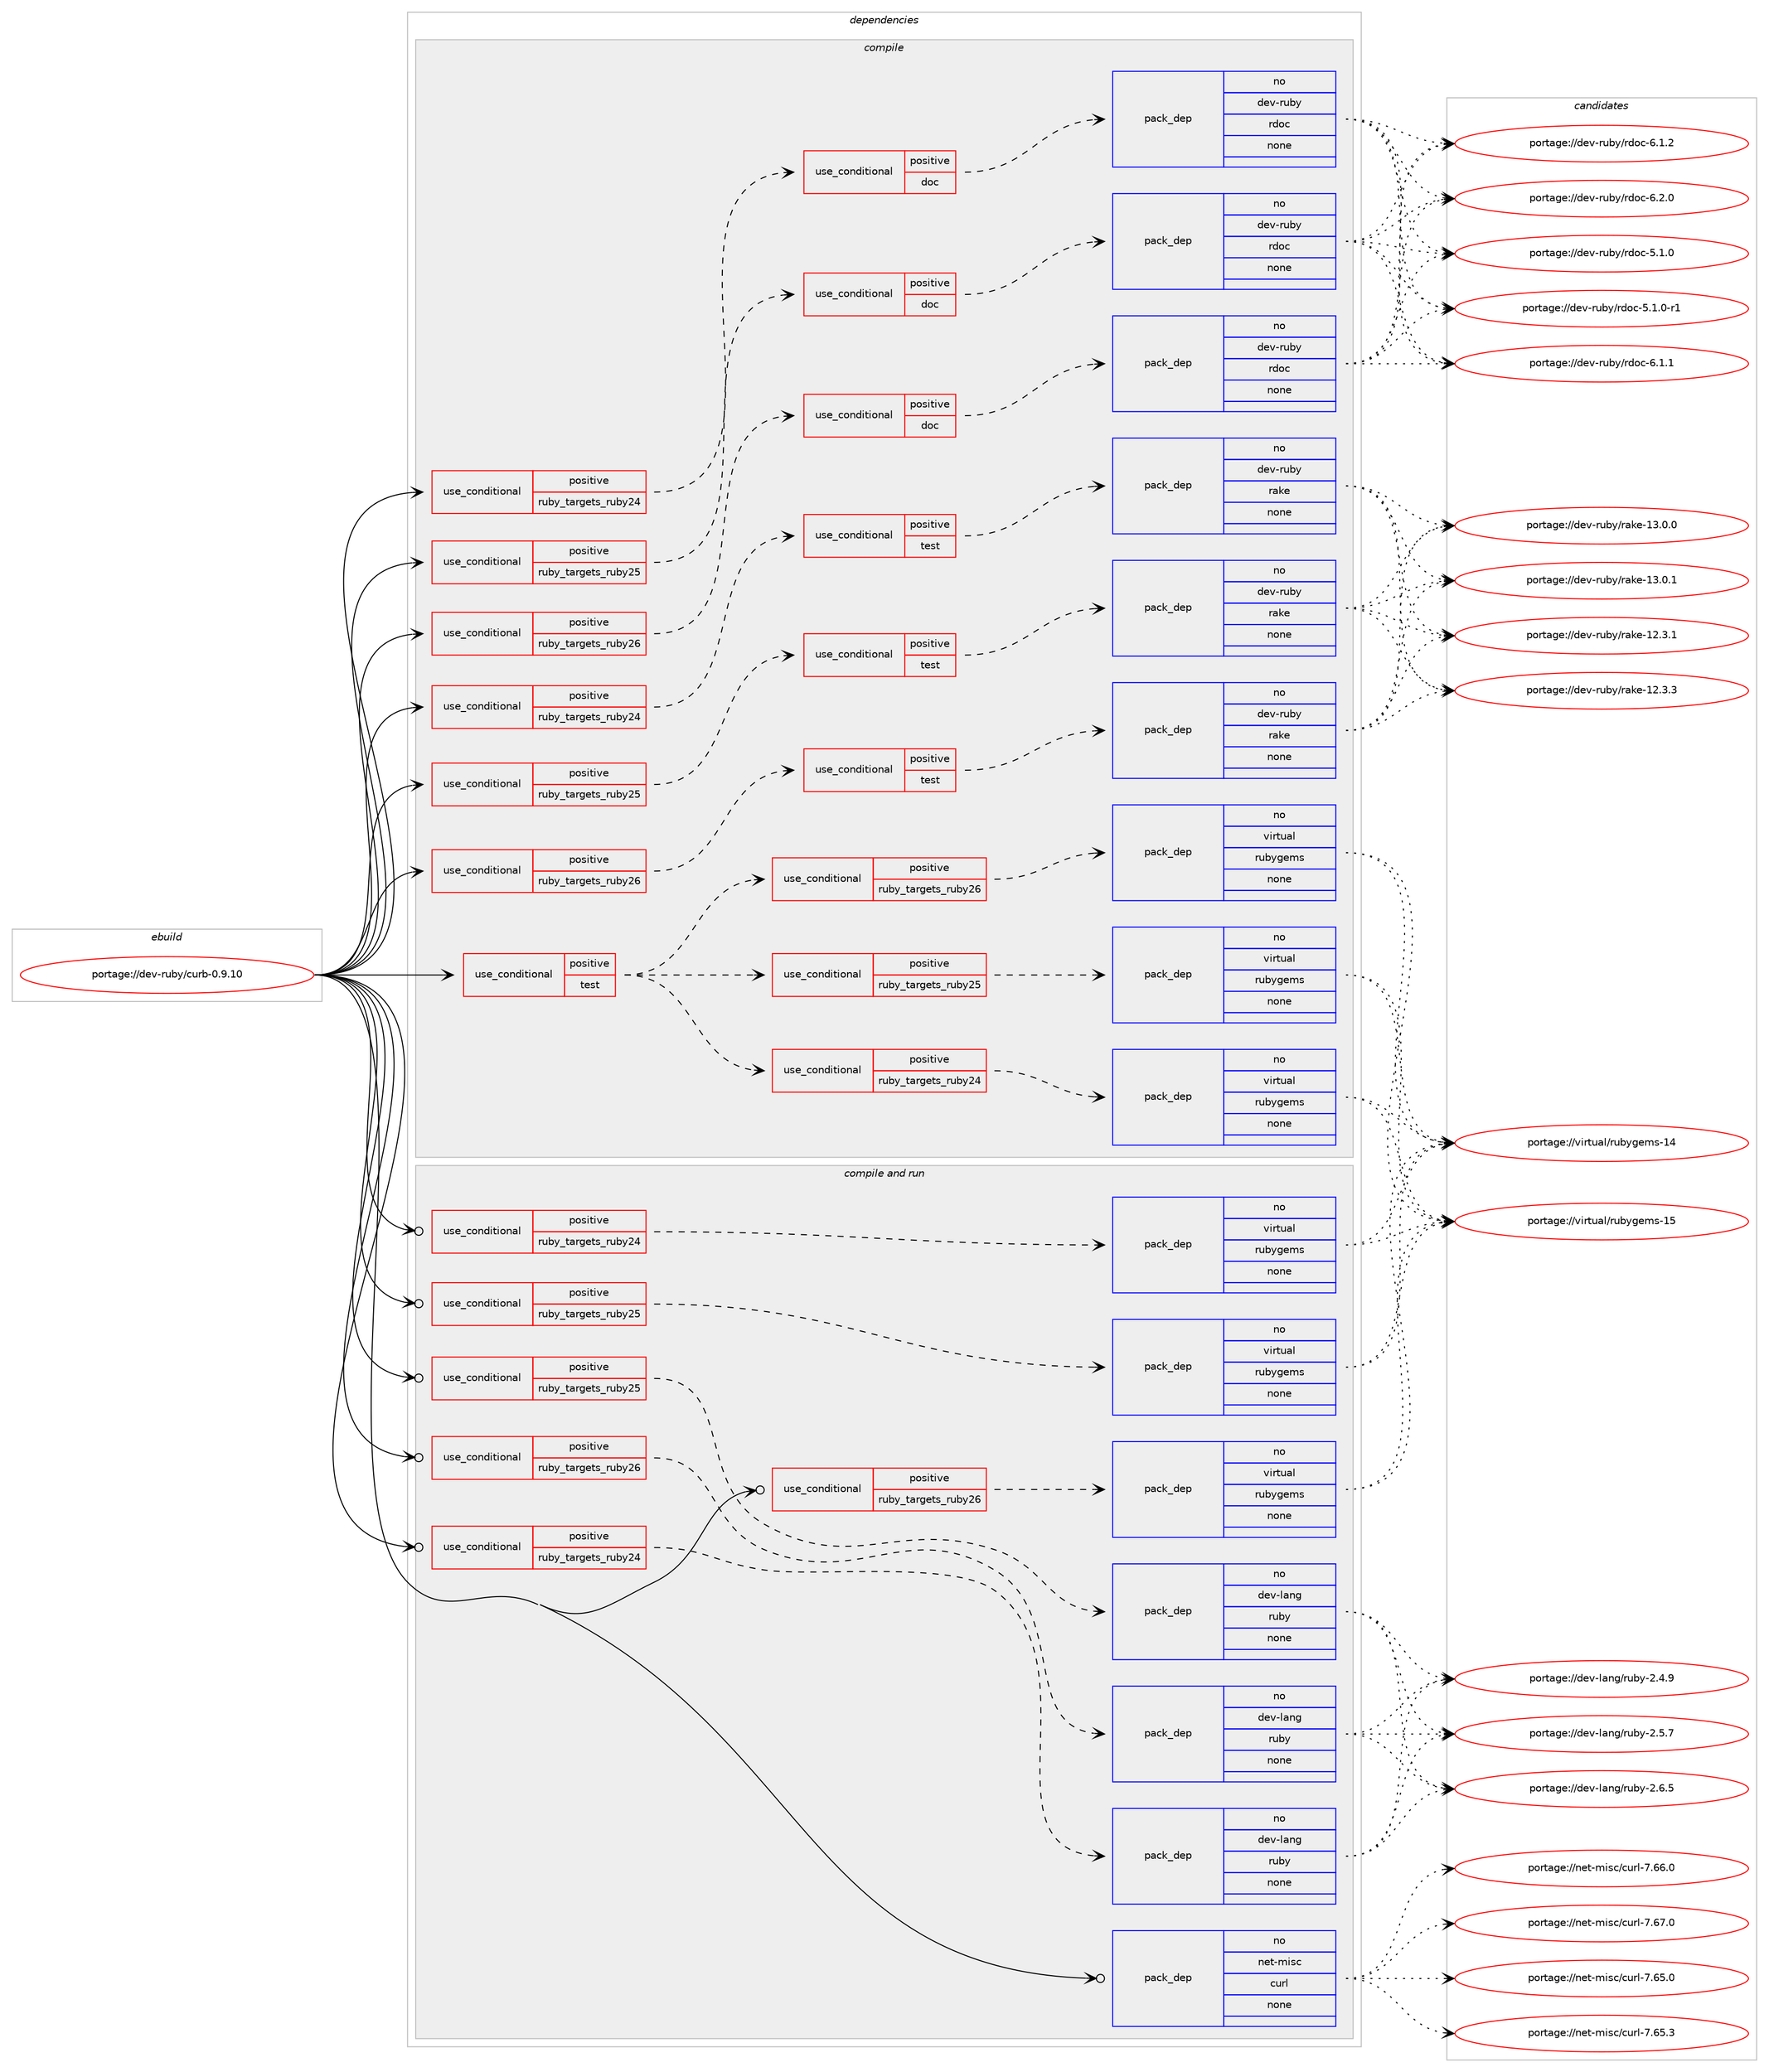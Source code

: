 digraph prolog {

# *************
# Graph options
# *************

newrank=true;
concentrate=true;
compound=true;
graph [rankdir=LR,fontname=Helvetica,fontsize=10,ranksep=1.5];#, ranksep=2.5, nodesep=0.2];
edge  [arrowhead=vee];
node  [fontname=Helvetica,fontsize=10];

# **********
# The ebuild
# **********

subgraph cluster_leftcol {
color=gray;
rank=same;
label=<<i>ebuild</i>>;
id [label="portage://dev-ruby/curb-0.9.10", color=red, width=4, href="../dev-ruby/curb-0.9.10.svg"];
}

# ****************
# The dependencies
# ****************

subgraph cluster_midcol {
color=gray;
label=<<i>dependencies</i>>;
subgraph cluster_compile {
fillcolor="#eeeeee";
style=filled;
label=<<i>compile</i>>;
subgraph cond50141 {
dependency217252 [label=<<TABLE BORDER="0" CELLBORDER="1" CELLSPACING="0" CELLPADDING="4"><TR><TD ROWSPAN="3" CELLPADDING="10">use_conditional</TD></TR><TR><TD>positive</TD></TR><TR><TD>ruby_targets_ruby24</TD></TR></TABLE>>, shape=none, color=red];
subgraph cond50142 {
dependency217253 [label=<<TABLE BORDER="0" CELLBORDER="1" CELLSPACING="0" CELLPADDING="4"><TR><TD ROWSPAN="3" CELLPADDING="10">use_conditional</TD></TR><TR><TD>positive</TD></TR><TR><TD>doc</TD></TR></TABLE>>, shape=none, color=red];
subgraph pack163630 {
dependency217254 [label=<<TABLE BORDER="0" CELLBORDER="1" CELLSPACING="0" CELLPADDING="4" WIDTH="220"><TR><TD ROWSPAN="6" CELLPADDING="30">pack_dep</TD></TR><TR><TD WIDTH="110">no</TD></TR><TR><TD>dev-ruby</TD></TR><TR><TD>rdoc</TD></TR><TR><TD>none</TD></TR><TR><TD></TD></TR></TABLE>>, shape=none, color=blue];
}
dependency217253:e -> dependency217254:w [weight=20,style="dashed",arrowhead="vee"];
}
dependency217252:e -> dependency217253:w [weight=20,style="dashed",arrowhead="vee"];
}
id:e -> dependency217252:w [weight=20,style="solid",arrowhead="vee"];
subgraph cond50143 {
dependency217255 [label=<<TABLE BORDER="0" CELLBORDER="1" CELLSPACING="0" CELLPADDING="4"><TR><TD ROWSPAN="3" CELLPADDING="10">use_conditional</TD></TR><TR><TD>positive</TD></TR><TR><TD>ruby_targets_ruby24</TD></TR></TABLE>>, shape=none, color=red];
subgraph cond50144 {
dependency217256 [label=<<TABLE BORDER="0" CELLBORDER="1" CELLSPACING="0" CELLPADDING="4"><TR><TD ROWSPAN="3" CELLPADDING="10">use_conditional</TD></TR><TR><TD>positive</TD></TR><TR><TD>test</TD></TR></TABLE>>, shape=none, color=red];
subgraph pack163631 {
dependency217257 [label=<<TABLE BORDER="0" CELLBORDER="1" CELLSPACING="0" CELLPADDING="4" WIDTH="220"><TR><TD ROWSPAN="6" CELLPADDING="30">pack_dep</TD></TR><TR><TD WIDTH="110">no</TD></TR><TR><TD>dev-ruby</TD></TR><TR><TD>rake</TD></TR><TR><TD>none</TD></TR><TR><TD></TD></TR></TABLE>>, shape=none, color=blue];
}
dependency217256:e -> dependency217257:w [weight=20,style="dashed",arrowhead="vee"];
}
dependency217255:e -> dependency217256:w [weight=20,style="dashed",arrowhead="vee"];
}
id:e -> dependency217255:w [weight=20,style="solid",arrowhead="vee"];
subgraph cond50145 {
dependency217258 [label=<<TABLE BORDER="0" CELLBORDER="1" CELLSPACING="0" CELLPADDING="4"><TR><TD ROWSPAN="3" CELLPADDING="10">use_conditional</TD></TR><TR><TD>positive</TD></TR><TR><TD>ruby_targets_ruby25</TD></TR></TABLE>>, shape=none, color=red];
subgraph cond50146 {
dependency217259 [label=<<TABLE BORDER="0" CELLBORDER="1" CELLSPACING="0" CELLPADDING="4"><TR><TD ROWSPAN="3" CELLPADDING="10">use_conditional</TD></TR><TR><TD>positive</TD></TR><TR><TD>doc</TD></TR></TABLE>>, shape=none, color=red];
subgraph pack163632 {
dependency217260 [label=<<TABLE BORDER="0" CELLBORDER="1" CELLSPACING="0" CELLPADDING="4" WIDTH="220"><TR><TD ROWSPAN="6" CELLPADDING="30">pack_dep</TD></TR><TR><TD WIDTH="110">no</TD></TR><TR><TD>dev-ruby</TD></TR><TR><TD>rdoc</TD></TR><TR><TD>none</TD></TR><TR><TD></TD></TR></TABLE>>, shape=none, color=blue];
}
dependency217259:e -> dependency217260:w [weight=20,style="dashed",arrowhead="vee"];
}
dependency217258:e -> dependency217259:w [weight=20,style="dashed",arrowhead="vee"];
}
id:e -> dependency217258:w [weight=20,style="solid",arrowhead="vee"];
subgraph cond50147 {
dependency217261 [label=<<TABLE BORDER="0" CELLBORDER="1" CELLSPACING="0" CELLPADDING="4"><TR><TD ROWSPAN="3" CELLPADDING="10">use_conditional</TD></TR><TR><TD>positive</TD></TR><TR><TD>ruby_targets_ruby25</TD></TR></TABLE>>, shape=none, color=red];
subgraph cond50148 {
dependency217262 [label=<<TABLE BORDER="0" CELLBORDER="1" CELLSPACING="0" CELLPADDING="4"><TR><TD ROWSPAN="3" CELLPADDING="10">use_conditional</TD></TR><TR><TD>positive</TD></TR><TR><TD>test</TD></TR></TABLE>>, shape=none, color=red];
subgraph pack163633 {
dependency217263 [label=<<TABLE BORDER="0" CELLBORDER="1" CELLSPACING="0" CELLPADDING="4" WIDTH="220"><TR><TD ROWSPAN="6" CELLPADDING="30">pack_dep</TD></TR><TR><TD WIDTH="110">no</TD></TR><TR><TD>dev-ruby</TD></TR><TR><TD>rake</TD></TR><TR><TD>none</TD></TR><TR><TD></TD></TR></TABLE>>, shape=none, color=blue];
}
dependency217262:e -> dependency217263:w [weight=20,style="dashed",arrowhead="vee"];
}
dependency217261:e -> dependency217262:w [weight=20,style="dashed",arrowhead="vee"];
}
id:e -> dependency217261:w [weight=20,style="solid",arrowhead="vee"];
subgraph cond50149 {
dependency217264 [label=<<TABLE BORDER="0" CELLBORDER="1" CELLSPACING="0" CELLPADDING="4"><TR><TD ROWSPAN="3" CELLPADDING="10">use_conditional</TD></TR><TR><TD>positive</TD></TR><TR><TD>ruby_targets_ruby26</TD></TR></TABLE>>, shape=none, color=red];
subgraph cond50150 {
dependency217265 [label=<<TABLE BORDER="0" CELLBORDER="1" CELLSPACING="0" CELLPADDING="4"><TR><TD ROWSPAN="3" CELLPADDING="10">use_conditional</TD></TR><TR><TD>positive</TD></TR><TR><TD>doc</TD></TR></TABLE>>, shape=none, color=red];
subgraph pack163634 {
dependency217266 [label=<<TABLE BORDER="0" CELLBORDER="1" CELLSPACING="0" CELLPADDING="4" WIDTH="220"><TR><TD ROWSPAN="6" CELLPADDING="30">pack_dep</TD></TR><TR><TD WIDTH="110">no</TD></TR><TR><TD>dev-ruby</TD></TR><TR><TD>rdoc</TD></TR><TR><TD>none</TD></TR><TR><TD></TD></TR></TABLE>>, shape=none, color=blue];
}
dependency217265:e -> dependency217266:w [weight=20,style="dashed",arrowhead="vee"];
}
dependency217264:e -> dependency217265:w [weight=20,style="dashed",arrowhead="vee"];
}
id:e -> dependency217264:w [weight=20,style="solid",arrowhead="vee"];
subgraph cond50151 {
dependency217267 [label=<<TABLE BORDER="0" CELLBORDER="1" CELLSPACING="0" CELLPADDING="4"><TR><TD ROWSPAN="3" CELLPADDING="10">use_conditional</TD></TR><TR><TD>positive</TD></TR><TR><TD>ruby_targets_ruby26</TD></TR></TABLE>>, shape=none, color=red];
subgraph cond50152 {
dependency217268 [label=<<TABLE BORDER="0" CELLBORDER="1" CELLSPACING="0" CELLPADDING="4"><TR><TD ROWSPAN="3" CELLPADDING="10">use_conditional</TD></TR><TR><TD>positive</TD></TR><TR><TD>test</TD></TR></TABLE>>, shape=none, color=red];
subgraph pack163635 {
dependency217269 [label=<<TABLE BORDER="0" CELLBORDER="1" CELLSPACING="0" CELLPADDING="4" WIDTH="220"><TR><TD ROWSPAN="6" CELLPADDING="30">pack_dep</TD></TR><TR><TD WIDTH="110">no</TD></TR><TR><TD>dev-ruby</TD></TR><TR><TD>rake</TD></TR><TR><TD>none</TD></TR><TR><TD></TD></TR></TABLE>>, shape=none, color=blue];
}
dependency217268:e -> dependency217269:w [weight=20,style="dashed",arrowhead="vee"];
}
dependency217267:e -> dependency217268:w [weight=20,style="dashed",arrowhead="vee"];
}
id:e -> dependency217267:w [weight=20,style="solid",arrowhead="vee"];
subgraph cond50153 {
dependency217270 [label=<<TABLE BORDER="0" CELLBORDER="1" CELLSPACING="0" CELLPADDING="4"><TR><TD ROWSPAN="3" CELLPADDING="10">use_conditional</TD></TR><TR><TD>positive</TD></TR><TR><TD>test</TD></TR></TABLE>>, shape=none, color=red];
subgraph cond50154 {
dependency217271 [label=<<TABLE BORDER="0" CELLBORDER="1" CELLSPACING="0" CELLPADDING="4"><TR><TD ROWSPAN="3" CELLPADDING="10">use_conditional</TD></TR><TR><TD>positive</TD></TR><TR><TD>ruby_targets_ruby24</TD></TR></TABLE>>, shape=none, color=red];
subgraph pack163636 {
dependency217272 [label=<<TABLE BORDER="0" CELLBORDER="1" CELLSPACING="0" CELLPADDING="4" WIDTH="220"><TR><TD ROWSPAN="6" CELLPADDING="30">pack_dep</TD></TR><TR><TD WIDTH="110">no</TD></TR><TR><TD>virtual</TD></TR><TR><TD>rubygems</TD></TR><TR><TD>none</TD></TR><TR><TD></TD></TR></TABLE>>, shape=none, color=blue];
}
dependency217271:e -> dependency217272:w [weight=20,style="dashed",arrowhead="vee"];
}
dependency217270:e -> dependency217271:w [weight=20,style="dashed",arrowhead="vee"];
subgraph cond50155 {
dependency217273 [label=<<TABLE BORDER="0" CELLBORDER="1" CELLSPACING="0" CELLPADDING="4"><TR><TD ROWSPAN="3" CELLPADDING="10">use_conditional</TD></TR><TR><TD>positive</TD></TR><TR><TD>ruby_targets_ruby25</TD></TR></TABLE>>, shape=none, color=red];
subgraph pack163637 {
dependency217274 [label=<<TABLE BORDER="0" CELLBORDER="1" CELLSPACING="0" CELLPADDING="4" WIDTH="220"><TR><TD ROWSPAN="6" CELLPADDING="30">pack_dep</TD></TR><TR><TD WIDTH="110">no</TD></TR><TR><TD>virtual</TD></TR><TR><TD>rubygems</TD></TR><TR><TD>none</TD></TR><TR><TD></TD></TR></TABLE>>, shape=none, color=blue];
}
dependency217273:e -> dependency217274:w [weight=20,style="dashed",arrowhead="vee"];
}
dependency217270:e -> dependency217273:w [weight=20,style="dashed",arrowhead="vee"];
subgraph cond50156 {
dependency217275 [label=<<TABLE BORDER="0" CELLBORDER="1" CELLSPACING="0" CELLPADDING="4"><TR><TD ROWSPAN="3" CELLPADDING="10">use_conditional</TD></TR><TR><TD>positive</TD></TR><TR><TD>ruby_targets_ruby26</TD></TR></TABLE>>, shape=none, color=red];
subgraph pack163638 {
dependency217276 [label=<<TABLE BORDER="0" CELLBORDER="1" CELLSPACING="0" CELLPADDING="4" WIDTH="220"><TR><TD ROWSPAN="6" CELLPADDING="30">pack_dep</TD></TR><TR><TD WIDTH="110">no</TD></TR><TR><TD>virtual</TD></TR><TR><TD>rubygems</TD></TR><TR><TD>none</TD></TR><TR><TD></TD></TR></TABLE>>, shape=none, color=blue];
}
dependency217275:e -> dependency217276:w [weight=20,style="dashed",arrowhead="vee"];
}
dependency217270:e -> dependency217275:w [weight=20,style="dashed",arrowhead="vee"];
}
id:e -> dependency217270:w [weight=20,style="solid",arrowhead="vee"];
}
subgraph cluster_compileandrun {
fillcolor="#eeeeee";
style=filled;
label=<<i>compile and run</i>>;
subgraph cond50157 {
dependency217277 [label=<<TABLE BORDER="0" CELLBORDER="1" CELLSPACING="0" CELLPADDING="4"><TR><TD ROWSPAN="3" CELLPADDING="10">use_conditional</TD></TR><TR><TD>positive</TD></TR><TR><TD>ruby_targets_ruby24</TD></TR></TABLE>>, shape=none, color=red];
subgraph pack163639 {
dependency217278 [label=<<TABLE BORDER="0" CELLBORDER="1" CELLSPACING="0" CELLPADDING="4" WIDTH="220"><TR><TD ROWSPAN="6" CELLPADDING="30">pack_dep</TD></TR><TR><TD WIDTH="110">no</TD></TR><TR><TD>dev-lang</TD></TR><TR><TD>ruby</TD></TR><TR><TD>none</TD></TR><TR><TD></TD></TR></TABLE>>, shape=none, color=blue];
}
dependency217277:e -> dependency217278:w [weight=20,style="dashed",arrowhead="vee"];
}
id:e -> dependency217277:w [weight=20,style="solid",arrowhead="odotvee"];
subgraph cond50158 {
dependency217279 [label=<<TABLE BORDER="0" CELLBORDER="1" CELLSPACING="0" CELLPADDING="4"><TR><TD ROWSPAN="3" CELLPADDING="10">use_conditional</TD></TR><TR><TD>positive</TD></TR><TR><TD>ruby_targets_ruby24</TD></TR></TABLE>>, shape=none, color=red];
subgraph pack163640 {
dependency217280 [label=<<TABLE BORDER="0" CELLBORDER="1" CELLSPACING="0" CELLPADDING="4" WIDTH="220"><TR><TD ROWSPAN="6" CELLPADDING="30">pack_dep</TD></TR><TR><TD WIDTH="110">no</TD></TR><TR><TD>virtual</TD></TR><TR><TD>rubygems</TD></TR><TR><TD>none</TD></TR><TR><TD></TD></TR></TABLE>>, shape=none, color=blue];
}
dependency217279:e -> dependency217280:w [weight=20,style="dashed",arrowhead="vee"];
}
id:e -> dependency217279:w [weight=20,style="solid",arrowhead="odotvee"];
subgraph cond50159 {
dependency217281 [label=<<TABLE BORDER="0" CELLBORDER="1" CELLSPACING="0" CELLPADDING="4"><TR><TD ROWSPAN="3" CELLPADDING="10">use_conditional</TD></TR><TR><TD>positive</TD></TR><TR><TD>ruby_targets_ruby25</TD></TR></TABLE>>, shape=none, color=red];
subgraph pack163641 {
dependency217282 [label=<<TABLE BORDER="0" CELLBORDER="1" CELLSPACING="0" CELLPADDING="4" WIDTH="220"><TR><TD ROWSPAN="6" CELLPADDING="30">pack_dep</TD></TR><TR><TD WIDTH="110">no</TD></TR><TR><TD>dev-lang</TD></TR><TR><TD>ruby</TD></TR><TR><TD>none</TD></TR><TR><TD></TD></TR></TABLE>>, shape=none, color=blue];
}
dependency217281:e -> dependency217282:w [weight=20,style="dashed",arrowhead="vee"];
}
id:e -> dependency217281:w [weight=20,style="solid",arrowhead="odotvee"];
subgraph cond50160 {
dependency217283 [label=<<TABLE BORDER="0" CELLBORDER="1" CELLSPACING="0" CELLPADDING="4"><TR><TD ROWSPAN="3" CELLPADDING="10">use_conditional</TD></TR><TR><TD>positive</TD></TR><TR><TD>ruby_targets_ruby25</TD></TR></TABLE>>, shape=none, color=red];
subgraph pack163642 {
dependency217284 [label=<<TABLE BORDER="0" CELLBORDER="1" CELLSPACING="0" CELLPADDING="4" WIDTH="220"><TR><TD ROWSPAN="6" CELLPADDING="30">pack_dep</TD></TR><TR><TD WIDTH="110">no</TD></TR><TR><TD>virtual</TD></TR><TR><TD>rubygems</TD></TR><TR><TD>none</TD></TR><TR><TD></TD></TR></TABLE>>, shape=none, color=blue];
}
dependency217283:e -> dependency217284:w [weight=20,style="dashed",arrowhead="vee"];
}
id:e -> dependency217283:w [weight=20,style="solid",arrowhead="odotvee"];
subgraph cond50161 {
dependency217285 [label=<<TABLE BORDER="0" CELLBORDER="1" CELLSPACING="0" CELLPADDING="4"><TR><TD ROWSPAN="3" CELLPADDING="10">use_conditional</TD></TR><TR><TD>positive</TD></TR><TR><TD>ruby_targets_ruby26</TD></TR></TABLE>>, shape=none, color=red];
subgraph pack163643 {
dependency217286 [label=<<TABLE BORDER="0" CELLBORDER="1" CELLSPACING="0" CELLPADDING="4" WIDTH="220"><TR><TD ROWSPAN="6" CELLPADDING="30">pack_dep</TD></TR><TR><TD WIDTH="110">no</TD></TR><TR><TD>dev-lang</TD></TR><TR><TD>ruby</TD></TR><TR><TD>none</TD></TR><TR><TD></TD></TR></TABLE>>, shape=none, color=blue];
}
dependency217285:e -> dependency217286:w [weight=20,style="dashed",arrowhead="vee"];
}
id:e -> dependency217285:w [weight=20,style="solid",arrowhead="odotvee"];
subgraph cond50162 {
dependency217287 [label=<<TABLE BORDER="0" CELLBORDER="1" CELLSPACING="0" CELLPADDING="4"><TR><TD ROWSPAN="3" CELLPADDING="10">use_conditional</TD></TR><TR><TD>positive</TD></TR><TR><TD>ruby_targets_ruby26</TD></TR></TABLE>>, shape=none, color=red];
subgraph pack163644 {
dependency217288 [label=<<TABLE BORDER="0" CELLBORDER="1" CELLSPACING="0" CELLPADDING="4" WIDTH="220"><TR><TD ROWSPAN="6" CELLPADDING="30">pack_dep</TD></TR><TR><TD WIDTH="110">no</TD></TR><TR><TD>virtual</TD></TR><TR><TD>rubygems</TD></TR><TR><TD>none</TD></TR><TR><TD></TD></TR></TABLE>>, shape=none, color=blue];
}
dependency217287:e -> dependency217288:w [weight=20,style="dashed",arrowhead="vee"];
}
id:e -> dependency217287:w [weight=20,style="solid",arrowhead="odotvee"];
subgraph pack163645 {
dependency217289 [label=<<TABLE BORDER="0" CELLBORDER="1" CELLSPACING="0" CELLPADDING="4" WIDTH="220"><TR><TD ROWSPAN="6" CELLPADDING="30">pack_dep</TD></TR><TR><TD WIDTH="110">no</TD></TR><TR><TD>net-misc</TD></TR><TR><TD>curl</TD></TR><TR><TD>none</TD></TR><TR><TD></TD></TR></TABLE>>, shape=none, color=blue];
}
id:e -> dependency217289:w [weight=20,style="solid",arrowhead="odotvee"];
}
subgraph cluster_run {
fillcolor="#eeeeee";
style=filled;
label=<<i>run</i>>;
}
}

# **************
# The candidates
# **************

subgraph cluster_choices {
rank=same;
color=gray;
label=<<i>candidates</i>>;

subgraph choice163630 {
color=black;
nodesep=1;
choiceportage10010111845114117981214711410011199455346494648 [label="portage://dev-ruby/rdoc-5.1.0", color=red, width=4,href="../dev-ruby/rdoc-5.1.0.svg"];
choiceportage100101118451141179812147114100111994553464946484511449 [label="portage://dev-ruby/rdoc-5.1.0-r1", color=red, width=4,href="../dev-ruby/rdoc-5.1.0-r1.svg"];
choiceportage10010111845114117981214711410011199455446494649 [label="portage://dev-ruby/rdoc-6.1.1", color=red, width=4,href="../dev-ruby/rdoc-6.1.1.svg"];
choiceportage10010111845114117981214711410011199455446494650 [label="portage://dev-ruby/rdoc-6.1.2", color=red, width=4,href="../dev-ruby/rdoc-6.1.2.svg"];
choiceportage10010111845114117981214711410011199455446504648 [label="portage://dev-ruby/rdoc-6.2.0", color=red, width=4,href="../dev-ruby/rdoc-6.2.0.svg"];
dependency217254:e -> choiceportage10010111845114117981214711410011199455346494648:w [style=dotted,weight="100"];
dependency217254:e -> choiceportage100101118451141179812147114100111994553464946484511449:w [style=dotted,weight="100"];
dependency217254:e -> choiceportage10010111845114117981214711410011199455446494649:w [style=dotted,weight="100"];
dependency217254:e -> choiceportage10010111845114117981214711410011199455446494650:w [style=dotted,weight="100"];
dependency217254:e -> choiceportage10010111845114117981214711410011199455446504648:w [style=dotted,weight="100"];
}
subgraph choice163631 {
color=black;
nodesep=1;
choiceportage1001011184511411798121471149710710145495046514649 [label="portage://dev-ruby/rake-12.3.1", color=red, width=4,href="../dev-ruby/rake-12.3.1.svg"];
choiceportage1001011184511411798121471149710710145495046514651 [label="portage://dev-ruby/rake-12.3.3", color=red, width=4,href="../dev-ruby/rake-12.3.3.svg"];
choiceportage1001011184511411798121471149710710145495146484648 [label="portage://dev-ruby/rake-13.0.0", color=red, width=4,href="../dev-ruby/rake-13.0.0.svg"];
choiceportage1001011184511411798121471149710710145495146484649 [label="portage://dev-ruby/rake-13.0.1", color=red, width=4,href="../dev-ruby/rake-13.0.1.svg"];
dependency217257:e -> choiceportage1001011184511411798121471149710710145495046514649:w [style=dotted,weight="100"];
dependency217257:e -> choiceportage1001011184511411798121471149710710145495046514651:w [style=dotted,weight="100"];
dependency217257:e -> choiceportage1001011184511411798121471149710710145495146484648:w [style=dotted,weight="100"];
dependency217257:e -> choiceportage1001011184511411798121471149710710145495146484649:w [style=dotted,weight="100"];
}
subgraph choice163632 {
color=black;
nodesep=1;
choiceportage10010111845114117981214711410011199455346494648 [label="portage://dev-ruby/rdoc-5.1.0", color=red, width=4,href="../dev-ruby/rdoc-5.1.0.svg"];
choiceportage100101118451141179812147114100111994553464946484511449 [label="portage://dev-ruby/rdoc-5.1.0-r1", color=red, width=4,href="../dev-ruby/rdoc-5.1.0-r1.svg"];
choiceportage10010111845114117981214711410011199455446494649 [label="portage://dev-ruby/rdoc-6.1.1", color=red, width=4,href="../dev-ruby/rdoc-6.1.1.svg"];
choiceportage10010111845114117981214711410011199455446494650 [label="portage://dev-ruby/rdoc-6.1.2", color=red, width=4,href="../dev-ruby/rdoc-6.1.2.svg"];
choiceportage10010111845114117981214711410011199455446504648 [label="portage://dev-ruby/rdoc-6.2.0", color=red, width=4,href="../dev-ruby/rdoc-6.2.0.svg"];
dependency217260:e -> choiceportage10010111845114117981214711410011199455346494648:w [style=dotted,weight="100"];
dependency217260:e -> choiceportage100101118451141179812147114100111994553464946484511449:w [style=dotted,weight="100"];
dependency217260:e -> choiceportage10010111845114117981214711410011199455446494649:w [style=dotted,weight="100"];
dependency217260:e -> choiceportage10010111845114117981214711410011199455446494650:w [style=dotted,weight="100"];
dependency217260:e -> choiceportage10010111845114117981214711410011199455446504648:w [style=dotted,weight="100"];
}
subgraph choice163633 {
color=black;
nodesep=1;
choiceportage1001011184511411798121471149710710145495046514649 [label="portage://dev-ruby/rake-12.3.1", color=red, width=4,href="../dev-ruby/rake-12.3.1.svg"];
choiceportage1001011184511411798121471149710710145495046514651 [label="portage://dev-ruby/rake-12.3.3", color=red, width=4,href="../dev-ruby/rake-12.3.3.svg"];
choiceportage1001011184511411798121471149710710145495146484648 [label="portage://dev-ruby/rake-13.0.0", color=red, width=4,href="../dev-ruby/rake-13.0.0.svg"];
choiceportage1001011184511411798121471149710710145495146484649 [label="portage://dev-ruby/rake-13.0.1", color=red, width=4,href="../dev-ruby/rake-13.0.1.svg"];
dependency217263:e -> choiceportage1001011184511411798121471149710710145495046514649:w [style=dotted,weight="100"];
dependency217263:e -> choiceportage1001011184511411798121471149710710145495046514651:w [style=dotted,weight="100"];
dependency217263:e -> choiceportage1001011184511411798121471149710710145495146484648:w [style=dotted,weight="100"];
dependency217263:e -> choiceportage1001011184511411798121471149710710145495146484649:w [style=dotted,weight="100"];
}
subgraph choice163634 {
color=black;
nodesep=1;
choiceportage10010111845114117981214711410011199455346494648 [label="portage://dev-ruby/rdoc-5.1.0", color=red, width=4,href="../dev-ruby/rdoc-5.1.0.svg"];
choiceportage100101118451141179812147114100111994553464946484511449 [label="portage://dev-ruby/rdoc-5.1.0-r1", color=red, width=4,href="../dev-ruby/rdoc-5.1.0-r1.svg"];
choiceportage10010111845114117981214711410011199455446494649 [label="portage://dev-ruby/rdoc-6.1.1", color=red, width=4,href="../dev-ruby/rdoc-6.1.1.svg"];
choiceportage10010111845114117981214711410011199455446494650 [label="portage://dev-ruby/rdoc-6.1.2", color=red, width=4,href="../dev-ruby/rdoc-6.1.2.svg"];
choiceportage10010111845114117981214711410011199455446504648 [label="portage://dev-ruby/rdoc-6.2.0", color=red, width=4,href="../dev-ruby/rdoc-6.2.0.svg"];
dependency217266:e -> choiceportage10010111845114117981214711410011199455346494648:w [style=dotted,weight="100"];
dependency217266:e -> choiceportage100101118451141179812147114100111994553464946484511449:w [style=dotted,weight="100"];
dependency217266:e -> choiceportage10010111845114117981214711410011199455446494649:w [style=dotted,weight="100"];
dependency217266:e -> choiceportage10010111845114117981214711410011199455446494650:w [style=dotted,weight="100"];
dependency217266:e -> choiceportage10010111845114117981214711410011199455446504648:w [style=dotted,weight="100"];
}
subgraph choice163635 {
color=black;
nodesep=1;
choiceportage1001011184511411798121471149710710145495046514649 [label="portage://dev-ruby/rake-12.3.1", color=red, width=4,href="../dev-ruby/rake-12.3.1.svg"];
choiceportage1001011184511411798121471149710710145495046514651 [label="portage://dev-ruby/rake-12.3.3", color=red, width=4,href="../dev-ruby/rake-12.3.3.svg"];
choiceportage1001011184511411798121471149710710145495146484648 [label="portage://dev-ruby/rake-13.0.0", color=red, width=4,href="../dev-ruby/rake-13.0.0.svg"];
choiceportage1001011184511411798121471149710710145495146484649 [label="portage://dev-ruby/rake-13.0.1", color=red, width=4,href="../dev-ruby/rake-13.0.1.svg"];
dependency217269:e -> choiceportage1001011184511411798121471149710710145495046514649:w [style=dotted,weight="100"];
dependency217269:e -> choiceportage1001011184511411798121471149710710145495046514651:w [style=dotted,weight="100"];
dependency217269:e -> choiceportage1001011184511411798121471149710710145495146484648:w [style=dotted,weight="100"];
dependency217269:e -> choiceportage1001011184511411798121471149710710145495146484649:w [style=dotted,weight="100"];
}
subgraph choice163636 {
color=black;
nodesep=1;
choiceportage118105114116117971084711411798121103101109115454952 [label="portage://virtual/rubygems-14", color=red, width=4,href="../virtual/rubygems-14.svg"];
choiceportage118105114116117971084711411798121103101109115454953 [label="portage://virtual/rubygems-15", color=red, width=4,href="../virtual/rubygems-15.svg"];
dependency217272:e -> choiceportage118105114116117971084711411798121103101109115454952:w [style=dotted,weight="100"];
dependency217272:e -> choiceportage118105114116117971084711411798121103101109115454953:w [style=dotted,weight="100"];
}
subgraph choice163637 {
color=black;
nodesep=1;
choiceportage118105114116117971084711411798121103101109115454952 [label="portage://virtual/rubygems-14", color=red, width=4,href="../virtual/rubygems-14.svg"];
choiceportage118105114116117971084711411798121103101109115454953 [label="portage://virtual/rubygems-15", color=red, width=4,href="../virtual/rubygems-15.svg"];
dependency217274:e -> choiceportage118105114116117971084711411798121103101109115454952:w [style=dotted,weight="100"];
dependency217274:e -> choiceportage118105114116117971084711411798121103101109115454953:w [style=dotted,weight="100"];
}
subgraph choice163638 {
color=black;
nodesep=1;
choiceportage118105114116117971084711411798121103101109115454952 [label="portage://virtual/rubygems-14", color=red, width=4,href="../virtual/rubygems-14.svg"];
choiceportage118105114116117971084711411798121103101109115454953 [label="portage://virtual/rubygems-15", color=red, width=4,href="../virtual/rubygems-15.svg"];
dependency217276:e -> choiceportage118105114116117971084711411798121103101109115454952:w [style=dotted,weight="100"];
dependency217276:e -> choiceportage118105114116117971084711411798121103101109115454953:w [style=dotted,weight="100"];
}
subgraph choice163639 {
color=black;
nodesep=1;
choiceportage10010111845108971101034711411798121455046524657 [label="portage://dev-lang/ruby-2.4.9", color=red, width=4,href="../dev-lang/ruby-2.4.9.svg"];
choiceportage10010111845108971101034711411798121455046534655 [label="portage://dev-lang/ruby-2.5.7", color=red, width=4,href="../dev-lang/ruby-2.5.7.svg"];
choiceportage10010111845108971101034711411798121455046544653 [label="portage://dev-lang/ruby-2.6.5", color=red, width=4,href="../dev-lang/ruby-2.6.5.svg"];
dependency217278:e -> choiceportage10010111845108971101034711411798121455046524657:w [style=dotted,weight="100"];
dependency217278:e -> choiceportage10010111845108971101034711411798121455046534655:w [style=dotted,weight="100"];
dependency217278:e -> choiceportage10010111845108971101034711411798121455046544653:w [style=dotted,weight="100"];
}
subgraph choice163640 {
color=black;
nodesep=1;
choiceportage118105114116117971084711411798121103101109115454952 [label="portage://virtual/rubygems-14", color=red, width=4,href="../virtual/rubygems-14.svg"];
choiceportage118105114116117971084711411798121103101109115454953 [label="portage://virtual/rubygems-15", color=red, width=4,href="../virtual/rubygems-15.svg"];
dependency217280:e -> choiceportage118105114116117971084711411798121103101109115454952:w [style=dotted,weight="100"];
dependency217280:e -> choiceportage118105114116117971084711411798121103101109115454953:w [style=dotted,weight="100"];
}
subgraph choice163641 {
color=black;
nodesep=1;
choiceportage10010111845108971101034711411798121455046524657 [label="portage://dev-lang/ruby-2.4.9", color=red, width=4,href="../dev-lang/ruby-2.4.9.svg"];
choiceportage10010111845108971101034711411798121455046534655 [label="portage://dev-lang/ruby-2.5.7", color=red, width=4,href="../dev-lang/ruby-2.5.7.svg"];
choiceportage10010111845108971101034711411798121455046544653 [label="portage://dev-lang/ruby-2.6.5", color=red, width=4,href="../dev-lang/ruby-2.6.5.svg"];
dependency217282:e -> choiceportage10010111845108971101034711411798121455046524657:w [style=dotted,weight="100"];
dependency217282:e -> choiceportage10010111845108971101034711411798121455046534655:w [style=dotted,weight="100"];
dependency217282:e -> choiceportage10010111845108971101034711411798121455046544653:w [style=dotted,weight="100"];
}
subgraph choice163642 {
color=black;
nodesep=1;
choiceportage118105114116117971084711411798121103101109115454952 [label="portage://virtual/rubygems-14", color=red, width=4,href="../virtual/rubygems-14.svg"];
choiceportage118105114116117971084711411798121103101109115454953 [label="portage://virtual/rubygems-15", color=red, width=4,href="../virtual/rubygems-15.svg"];
dependency217284:e -> choiceportage118105114116117971084711411798121103101109115454952:w [style=dotted,weight="100"];
dependency217284:e -> choiceportage118105114116117971084711411798121103101109115454953:w [style=dotted,weight="100"];
}
subgraph choice163643 {
color=black;
nodesep=1;
choiceportage10010111845108971101034711411798121455046524657 [label="portage://dev-lang/ruby-2.4.9", color=red, width=4,href="../dev-lang/ruby-2.4.9.svg"];
choiceportage10010111845108971101034711411798121455046534655 [label="portage://dev-lang/ruby-2.5.7", color=red, width=4,href="../dev-lang/ruby-2.5.7.svg"];
choiceportage10010111845108971101034711411798121455046544653 [label="portage://dev-lang/ruby-2.6.5", color=red, width=4,href="../dev-lang/ruby-2.6.5.svg"];
dependency217286:e -> choiceportage10010111845108971101034711411798121455046524657:w [style=dotted,weight="100"];
dependency217286:e -> choiceportage10010111845108971101034711411798121455046534655:w [style=dotted,weight="100"];
dependency217286:e -> choiceportage10010111845108971101034711411798121455046544653:w [style=dotted,weight="100"];
}
subgraph choice163644 {
color=black;
nodesep=1;
choiceportage118105114116117971084711411798121103101109115454952 [label="portage://virtual/rubygems-14", color=red, width=4,href="../virtual/rubygems-14.svg"];
choiceportage118105114116117971084711411798121103101109115454953 [label="portage://virtual/rubygems-15", color=red, width=4,href="../virtual/rubygems-15.svg"];
dependency217288:e -> choiceportage118105114116117971084711411798121103101109115454952:w [style=dotted,weight="100"];
dependency217288:e -> choiceportage118105114116117971084711411798121103101109115454953:w [style=dotted,weight="100"];
}
subgraph choice163645 {
color=black;
nodesep=1;
choiceportage1101011164510910511599479911711410845554654534648 [label="portage://net-misc/curl-7.65.0", color=red, width=4,href="../net-misc/curl-7.65.0.svg"];
choiceportage1101011164510910511599479911711410845554654534651 [label="portage://net-misc/curl-7.65.3", color=red, width=4,href="../net-misc/curl-7.65.3.svg"];
choiceportage1101011164510910511599479911711410845554654544648 [label="portage://net-misc/curl-7.66.0", color=red, width=4,href="../net-misc/curl-7.66.0.svg"];
choiceportage1101011164510910511599479911711410845554654554648 [label="portage://net-misc/curl-7.67.0", color=red, width=4,href="../net-misc/curl-7.67.0.svg"];
dependency217289:e -> choiceportage1101011164510910511599479911711410845554654534648:w [style=dotted,weight="100"];
dependency217289:e -> choiceportage1101011164510910511599479911711410845554654534651:w [style=dotted,weight="100"];
dependency217289:e -> choiceportage1101011164510910511599479911711410845554654544648:w [style=dotted,weight="100"];
dependency217289:e -> choiceportage1101011164510910511599479911711410845554654554648:w [style=dotted,weight="100"];
}
}

}

